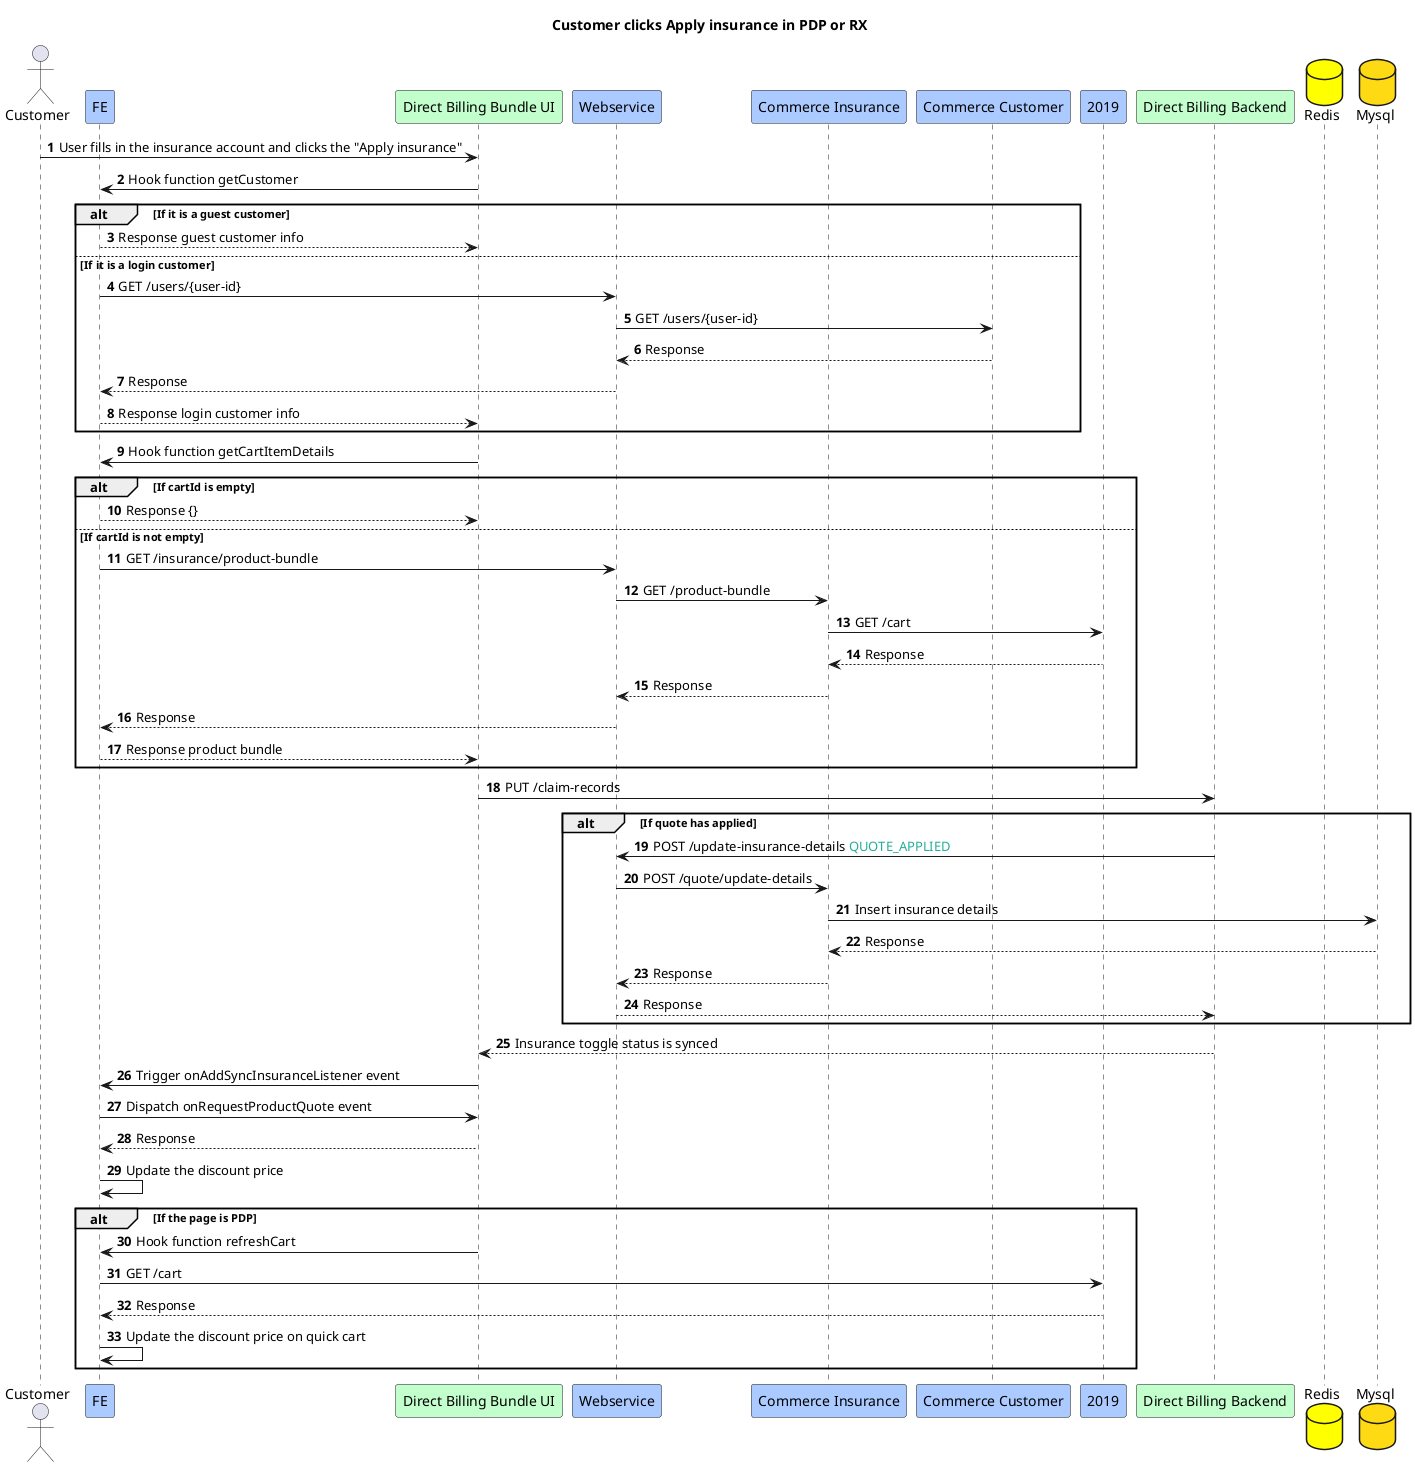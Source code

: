 @startuml
title Customer clicks Apply insurance in PDP or RX
actor Customer
participant FE #abcaff
participant "Direct Billing Bundle UI" #c3ffcd
participant "Webservice" #abcaff
participant "Commerce Insurance" #abcaff
participant "Commerce Customer" #abcaff
participant "2019" #abcaff
participant "Direct Billing Backend" #c3ffcd
database "Redis" #yellow
database "Mysql" #fdda14

autonumber
Customer -> "Direct Billing Bundle UI":User fills in the insurance account and clicks the "Apply insurance"
"Direct Billing Bundle UI" -> FE:Hook function getCustomer

alt If it is a guest customer
    FE --> "Direct Billing Bundle UI":Response guest customer info
else If it is a login customer
    FE -> "Webservice":GET /users/{user-id}
    "Webservice" -> "Commerce Customer":GET /users/{user-id}
    "Commerce Customer" --> "Webservice":Response
    "Webservice" --> FE:Response
    FE --> "Direct Billing Bundle UI":Response login customer info
end

"Direct Billing Bundle UI" -> FE:Hook function getCartItemDetails
alt If cartId is empty
    FE --> "Direct Billing Bundle UI":Response {}
else If cartId is not empty
    FE -> "Webservice":GET /insurance/product-bundle
    "Webservice" -> "Commerce Insurance":GET /product-bundle
    "Commerce Insurance" -> 2019:GET /cart
    2019 --> "Commerce Insurance":Response
    "Commerce Insurance" --> "Webservice":Response
    "Webservice" --> FE:Response
    FE --> "Direct Billing Bundle UI":Response product bundle
end

"Direct Billing Bundle UI" -> "Direct Billing Backend": PUT /claim-records

alt If quote has applied
    "Direct Billing Backend" -> "Webservice":POST /update-insurance-details <font color=#27ad9a>QUOTE_APPLIED
    "Webservice" -> "Commerce Insurance":POST /quote/update-details
    "Commerce Insurance" -> "Mysql":Insert insurance details
    "Mysql" --> "Commerce Insurance":Response
    "Commerce Insurance" --> "Webservice":Response
    "Webservice" --> "Direct Billing Backend":Response
end

"Direct Billing Backend" --> "Direct Billing Bundle UI":Insurance toggle status is synced
"Direct Billing Bundle UI" -> FE:Trigger onAddSyncInsuranceListener event
FE -> "Direct Billing Bundle UI":Dispatch onRequestProductQuote event
"Direct Billing Bundle UI" --> FE:Response
FE -> FE:Update the discount price

alt If the page is PDP
    "Direct Billing Bundle UI" -> FE:Hook function refreshCart
    FE -> 2019:GET /cart
    2019 --> FE:Response
    FE ->FE:Update the discount price on quick cart
end

'    note right
'    The step 24 and the step 26 happen at the same time.
'    end note
@enduml

